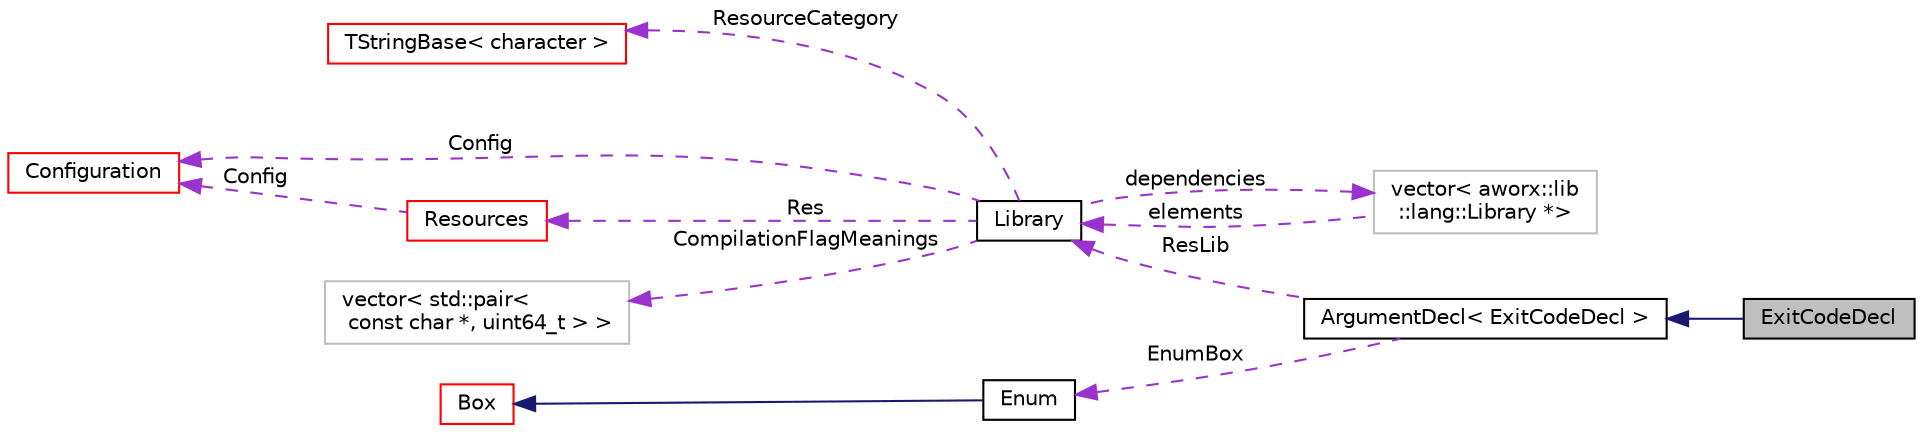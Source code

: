 digraph "ExitCodeDecl"
{
  edge [fontname="Helvetica",fontsize="10",labelfontname="Helvetica",labelfontsize="10"];
  node [fontname="Helvetica",fontsize="10",shape=record];
  rankdir="LR";
  Node2 [label="ExitCodeDecl",height=0.2,width=0.4,color="black", fillcolor="grey75", style="filled", fontcolor="black"];
  Node3 -> Node2 [dir="back",color="midnightblue",fontsize="10",style="solid",fontname="Helvetica"];
  Node3 [label="ArgumentDecl\< ExitCodeDecl \>",height=0.2,width=0.4,color="black", fillcolor="white", style="filled",URL="$structaworx_1_1lib_1_1cli_1_1ArgumentDecl.html"];
  Node4 -> Node3 [dir="back",color="darkorchid3",fontsize="10",style="dashed",label=" ResLib" ,fontname="Helvetica"];
  Node4 [label="Library",height=0.2,width=0.4,color="black", fillcolor="white", style="filled",URL="$classaworx_1_1lib_1_1lang_1_1Library.html"];
  Node5 -> Node4 [dir="back",color="darkorchid3",fontsize="10",style="dashed",label=" ResourceCategory" ,fontname="Helvetica"];
  Node5 [label="TStringBase\< character \>",height=0.2,width=0.4,color="red", fillcolor="white", style="filled",URL="$classaworx_1_1lib_1_1strings_1_1TStringBase.html"];
  Node7 -> Node4 [dir="back",color="darkorchid3",fontsize="10",style="dashed",label=" Res" ,fontname="Helvetica"];
  Node7 [label="Resources",height=0.2,width=0.4,color="red", fillcolor="white", style="filled",URL="$classaworx_1_1lib_1_1lang_1_1Resources.html"];
  Node19 -> Node7 [dir="back",color="darkorchid3",fontsize="10",style="dashed",label=" Config" ,fontname="Helvetica"];
  Node19 [label="Configuration",height=0.2,width=0.4,color="red", fillcolor="white", style="filled",URL="$classaworx_1_1lib_1_1config_1_1Configuration.html"];
  Node37 -> Node4 [dir="back",color="darkorchid3",fontsize="10",style="dashed",label=" dependencies" ,fontname="Helvetica"];
  Node37 [label="vector\< aworx::lib\l::lang::Library *\>",height=0.2,width=0.4,color="grey75", fillcolor="white", style="filled"];
  Node4 -> Node37 [dir="back",color="darkorchid3",fontsize="10",style="dashed",label=" elements" ,fontname="Helvetica"];
  Node19 -> Node4 [dir="back",color="darkorchid3",fontsize="10",style="dashed",label=" Config" ,fontname="Helvetica"];
  Node38 -> Node4 [dir="back",color="darkorchid3",fontsize="10",style="dashed",label=" CompilationFlagMeanings" ,fontname="Helvetica"];
  Node38 [label="vector\< std::pair\<\l const char *, uint64_t \> \>",height=0.2,width=0.4,color="grey75", fillcolor="white", style="filled"];
  Node39 -> Node3 [dir="back",color="darkorchid3",fontsize="10",style="dashed",label=" EnumBox" ,fontname="Helvetica"];
  Node39 [label="Enum",height=0.2,width=0.4,color="black", fillcolor="white", style="filled",URL="$structaworx_1_1lib_1_1lang_1_1Enum.html"];
  Node40 -> Node39 [dir="back",color="midnightblue",fontsize="10",style="solid",fontname="Helvetica"];
  Node40 [label="Box",height=0.2,width=0.4,color="red", fillcolor="white", style="filled",URL="$classaworx_1_1lib_1_1boxing_1_1Box.html"];
}
